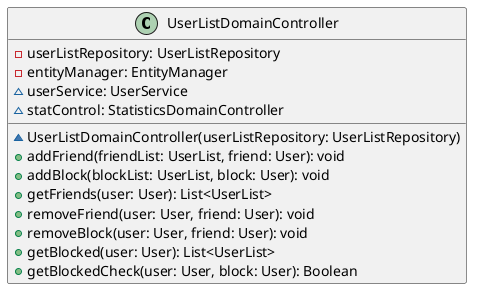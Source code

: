 @startuml
class UserListDomainController [[java:edu.sru.cpsc.webshopping.controller.UserListDomainController]] {
	-userListRepository: UserListRepository
	-entityManager: EntityManager
	~userService: UserService
	~statControl: StatisticsDomainController
	~UserListDomainController(userListRepository: UserListRepository)
	+addFriend(friendList: UserList, friend: User): void
	+addBlock(blockList: UserList, block: User): void
	+getFriends(user: User): List<UserList>
	+removeFriend(user: User, friend: User): void
	+removeBlock(user: User, friend: User): void
	+getBlocked(user: User): List<UserList>
	+getBlockedCheck(user: User, block: User): Boolean
}
@enduml